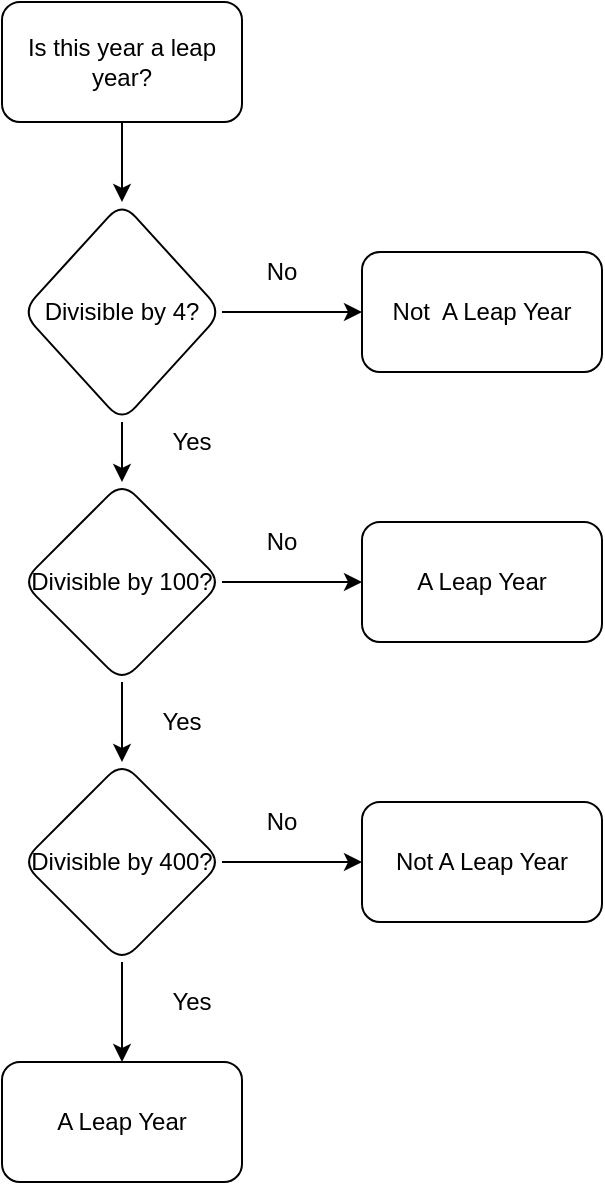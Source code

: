 <mxfile version="14.9.8" type="github"><diagram id="_3vASOQgzr2jSFHVKC1O" name="Page-1"><mxGraphModel dx="788" dy="512" grid="1" gridSize="10" guides="1" tooltips="1" connect="1" arrows="1" fold="1" page="1" pageScale="1" pageWidth="850" pageHeight="1100" math="0" shadow="0"><root><mxCell id="0"/><mxCell id="1" parent="0"/><mxCell id="5rb1OzGcNcJUbxrq7Fnr-3" value="" style="edgeStyle=orthogonalEdgeStyle;rounded=0;orthogonalLoop=1;jettySize=auto;html=1;" edge="1" parent="1" source="5rb1OzGcNcJUbxrq7Fnr-1" target="5rb1OzGcNcJUbxrq7Fnr-2"><mxGeometry relative="1" as="geometry"/></mxCell><mxCell id="5rb1OzGcNcJUbxrq7Fnr-1" value="Is this year a leap year?" style="rounded=1;whiteSpace=wrap;html=1;" vertex="1" parent="1"><mxGeometry x="330" y="10" width="120" height="60" as="geometry"/></mxCell><mxCell id="5rb1OzGcNcJUbxrq7Fnr-5" value="" style="edgeStyle=orthogonalEdgeStyle;rounded=0;orthogonalLoop=1;jettySize=auto;html=1;" edge="1" parent="1" source="5rb1OzGcNcJUbxrq7Fnr-2" target="5rb1OzGcNcJUbxrq7Fnr-4"><mxGeometry relative="1" as="geometry"><Array as="points"><mxPoint x="440" y="165"/><mxPoint x="440" y="165"/></Array></mxGeometry></mxCell><mxCell id="5rb1OzGcNcJUbxrq7Fnr-8" value="" style="edgeStyle=orthogonalEdgeStyle;rounded=0;orthogonalLoop=1;jettySize=auto;html=1;" edge="1" parent="1" source="5rb1OzGcNcJUbxrq7Fnr-2" target="5rb1OzGcNcJUbxrq7Fnr-7"><mxGeometry relative="1" as="geometry"/></mxCell><mxCell id="5rb1OzGcNcJUbxrq7Fnr-2" value="Divisible by 4?" style="rhombus;whiteSpace=wrap;html=1;rounded=1;" vertex="1" parent="1"><mxGeometry x="340" y="110" width="100" height="110" as="geometry"/></mxCell><mxCell id="5rb1OzGcNcJUbxrq7Fnr-4" value="Not&amp;nbsp; A Leap Year" style="whiteSpace=wrap;html=1;rounded=1;" vertex="1" parent="1"><mxGeometry x="510" y="135" width="120" height="60" as="geometry"/></mxCell><mxCell id="5rb1OzGcNcJUbxrq7Fnr-6" value="No" style="text;html=1;strokeColor=none;fillColor=none;align=center;verticalAlign=middle;whiteSpace=wrap;rounded=0;" vertex="1" parent="1"><mxGeometry x="450" y="135" width="40" height="20" as="geometry"/></mxCell><mxCell id="5rb1OzGcNcJUbxrq7Fnr-10" value="" style="edgeStyle=orthogonalEdgeStyle;rounded=0;orthogonalLoop=1;jettySize=auto;html=1;" edge="1" parent="1" source="5rb1OzGcNcJUbxrq7Fnr-7" target="5rb1OzGcNcJUbxrq7Fnr-9"><mxGeometry relative="1" as="geometry"/></mxCell><mxCell id="5rb1OzGcNcJUbxrq7Fnr-12" value="" style="edgeStyle=orthogonalEdgeStyle;rounded=0;orthogonalLoop=1;jettySize=auto;html=1;" edge="1" parent="1" source="5rb1OzGcNcJUbxrq7Fnr-7" target="5rb1OzGcNcJUbxrq7Fnr-11"><mxGeometry relative="1" as="geometry"/></mxCell><mxCell id="5rb1OzGcNcJUbxrq7Fnr-7" value="Divisible by 100?" style="rhombus;whiteSpace=wrap;html=1;rounded=1;" vertex="1" parent="1"><mxGeometry x="340" y="250" width="100" height="100" as="geometry"/></mxCell><mxCell id="5rb1OzGcNcJUbxrq7Fnr-15" value="" style="edgeStyle=orthogonalEdgeStyle;rounded=0;orthogonalLoop=1;jettySize=auto;html=1;" edge="1" parent="1" source="5rb1OzGcNcJUbxrq7Fnr-9" target="5rb1OzGcNcJUbxrq7Fnr-14"><mxGeometry relative="1" as="geometry"/></mxCell><mxCell id="5rb1OzGcNcJUbxrq7Fnr-19" value="" style="edgeStyle=orthogonalEdgeStyle;rounded=0;orthogonalLoop=1;jettySize=auto;html=1;" edge="1" parent="1" source="5rb1OzGcNcJUbxrq7Fnr-9" target="5rb1OzGcNcJUbxrq7Fnr-18"><mxGeometry relative="1" as="geometry"/></mxCell><mxCell id="5rb1OzGcNcJUbxrq7Fnr-9" value="Divisible by 400?" style="rhombus;whiteSpace=wrap;html=1;rounded=1;" vertex="1" parent="1"><mxGeometry x="340" y="390" width="100" height="100" as="geometry"/></mxCell><mxCell id="5rb1OzGcNcJUbxrq7Fnr-11" value="A Leap Year" style="whiteSpace=wrap;html=1;rounded=1;" vertex="1" parent="1"><mxGeometry x="510" y="270" width="120" height="60" as="geometry"/></mxCell><mxCell id="5rb1OzGcNcJUbxrq7Fnr-13" value="Yes" style="text;html=1;strokeColor=none;fillColor=none;align=center;verticalAlign=middle;whiteSpace=wrap;rounded=0;" vertex="1" parent="1"><mxGeometry x="400" y="360" width="40" height="20" as="geometry"/></mxCell><mxCell id="5rb1OzGcNcJUbxrq7Fnr-14" value="Not A Leap Year" style="whiteSpace=wrap;html=1;rounded=1;" vertex="1" parent="1"><mxGeometry x="510" y="410" width="120" height="60" as="geometry"/></mxCell><mxCell id="5rb1OzGcNcJUbxrq7Fnr-18" value="A Leap Year" style="whiteSpace=wrap;html=1;rounded=1;" vertex="1" parent="1"><mxGeometry x="330" y="540" width="120" height="60" as="geometry"/></mxCell><mxCell id="5rb1OzGcNcJUbxrq7Fnr-20" value="No" style="text;html=1;strokeColor=none;fillColor=none;align=center;verticalAlign=middle;whiteSpace=wrap;rounded=0;" vertex="1" parent="1"><mxGeometry x="450" y="410" width="40" height="20" as="geometry"/></mxCell><mxCell id="5rb1OzGcNcJUbxrq7Fnr-21" value="Yes" style="text;html=1;strokeColor=none;fillColor=none;align=center;verticalAlign=middle;whiteSpace=wrap;rounded=0;" vertex="1" parent="1"><mxGeometry x="405" y="220" width="40" height="20" as="geometry"/></mxCell><mxCell id="5rb1OzGcNcJUbxrq7Fnr-23" value="No" style="text;html=1;strokeColor=none;fillColor=none;align=center;verticalAlign=middle;whiteSpace=wrap;rounded=0;" vertex="1" parent="1"><mxGeometry x="450" y="270" width="40" height="20" as="geometry"/></mxCell><mxCell id="5rb1OzGcNcJUbxrq7Fnr-24" value="Yes" style="text;html=1;strokeColor=none;fillColor=none;align=center;verticalAlign=middle;whiteSpace=wrap;rounded=0;" vertex="1" parent="1"><mxGeometry x="405" y="500" width="40" height="20" as="geometry"/></mxCell></root></mxGraphModel></diagram></mxfile>